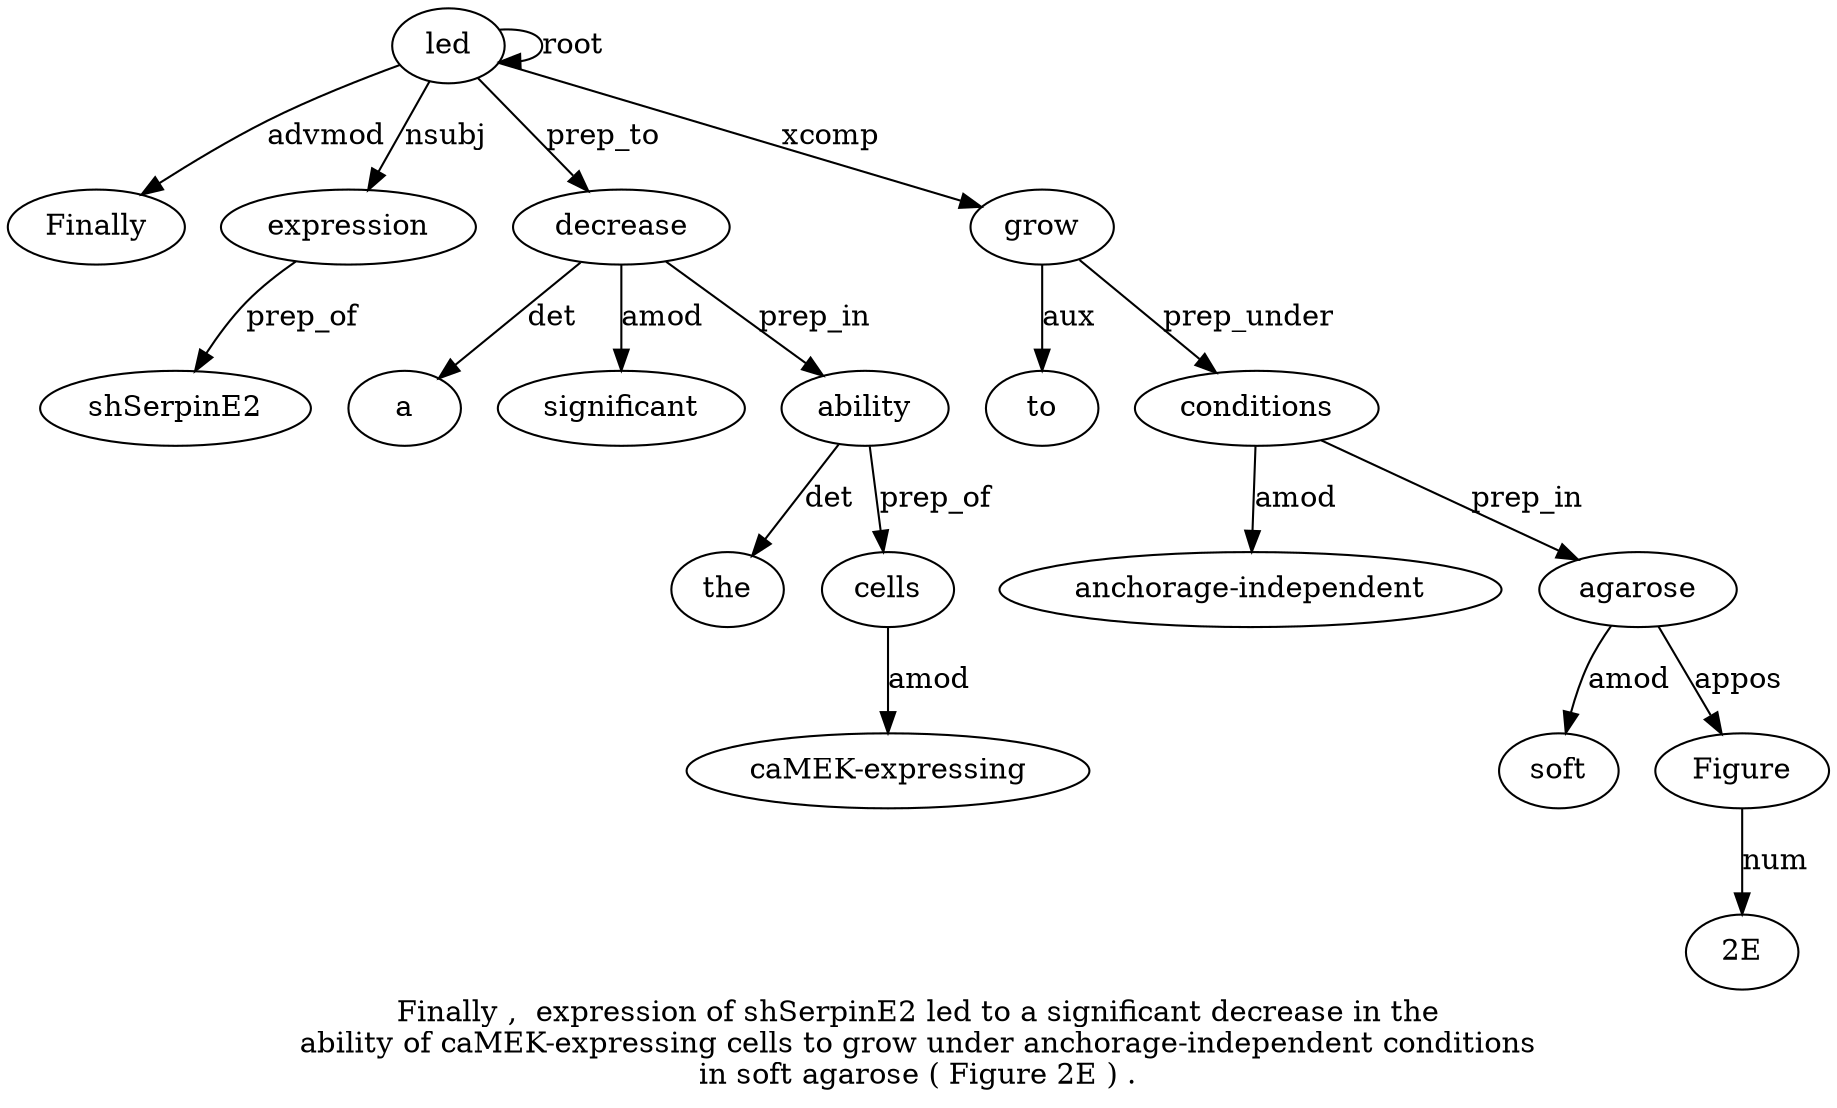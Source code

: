 digraph "Finally ,  expression of shSerpinE2 led to a significant decrease in the ability of caMEK-expressing cells to grow under anchorage-independent conditions in soft agarose ( Figure 2E ) ." {
label="Finally ,  expression of shSerpinE2 led to a significant decrease in the
ability of caMEK-expressing cells to grow under anchorage-independent conditions
in soft agarose ( Figure 2E ) .";
led6 [style=filled, fillcolor=white, label=led];
Finally1 [style=filled, fillcolor=white, label=Finally];
led6 -> Finally1  [label=advmod];
expression3 [style=filled, fillcolor=white, label=expression];
led6 -> expression3  [label=nsubj];
shSerpinE25 [style=filled, fillcolor=white, label=shSerpinE2];
expression3 -> shSerpinE25  [label=prep_of];
led6 -> led6  [label=root];
decrease10 [style=filled, fillcolor=white, label=decrease];
a8 [style=filled, fillcolor=white, label=a];
decrease10 -> a8  [label=det];
significant9 [style=filled, fillcolor=white, label=significant];
decrease10 -> significant9  [label=amod];
led6 -> decrease10  [label=prep_to];
ability13 [style=filled, fillcolor=white, label=ability];
the12 [style=filled, fillcolor=white, label=the];
ability13 -> the12  [label=det];
decrease10 -> ability13  [label=prep_in];
cells16 [style=filled, fillcolor=white, label=cells];
"caMEK-expressing15" [style=filled, fillcolor=white, label="caMEK-expressing"];
cells16 -> "caMEK-expressing15"  [label=amod];
ability13 -> cells16  [label=prep_of];
grow18 [style=filled, fillcolor=white, label=grow];
to17 [style=filled, fillcolor=white, label=to];
grow18 -> to17  [label=aux];
led6 -> grow18  [label=xcomp];
conditions21 [style=filled, fillcolor=white, label=conditions];
"anchorage-independent20" [style=filled, fillcolor=white, label="anchorage-independent"];
conditions21 -> "anchorage-independent20"  [label=amod];
grow18 -> conditions21  [label=prep_under];
agarose24 [style=filled, fillcolor=white, label=agarose];
soft23 [style=filled, fillcolor=white, label=soft];
agarose24 -> soft23  [label=amod];
conditions21 -> agarose24  [label=prep_in];
Figure26 [style=filled, fillcolor=white, label=Figure];
agarose24 -> Figure26  [label=appos];
"2E27" [style=filled, fillcolor=white, label="2E"];
Figure26 -> "2E27"  [label=num];
}
